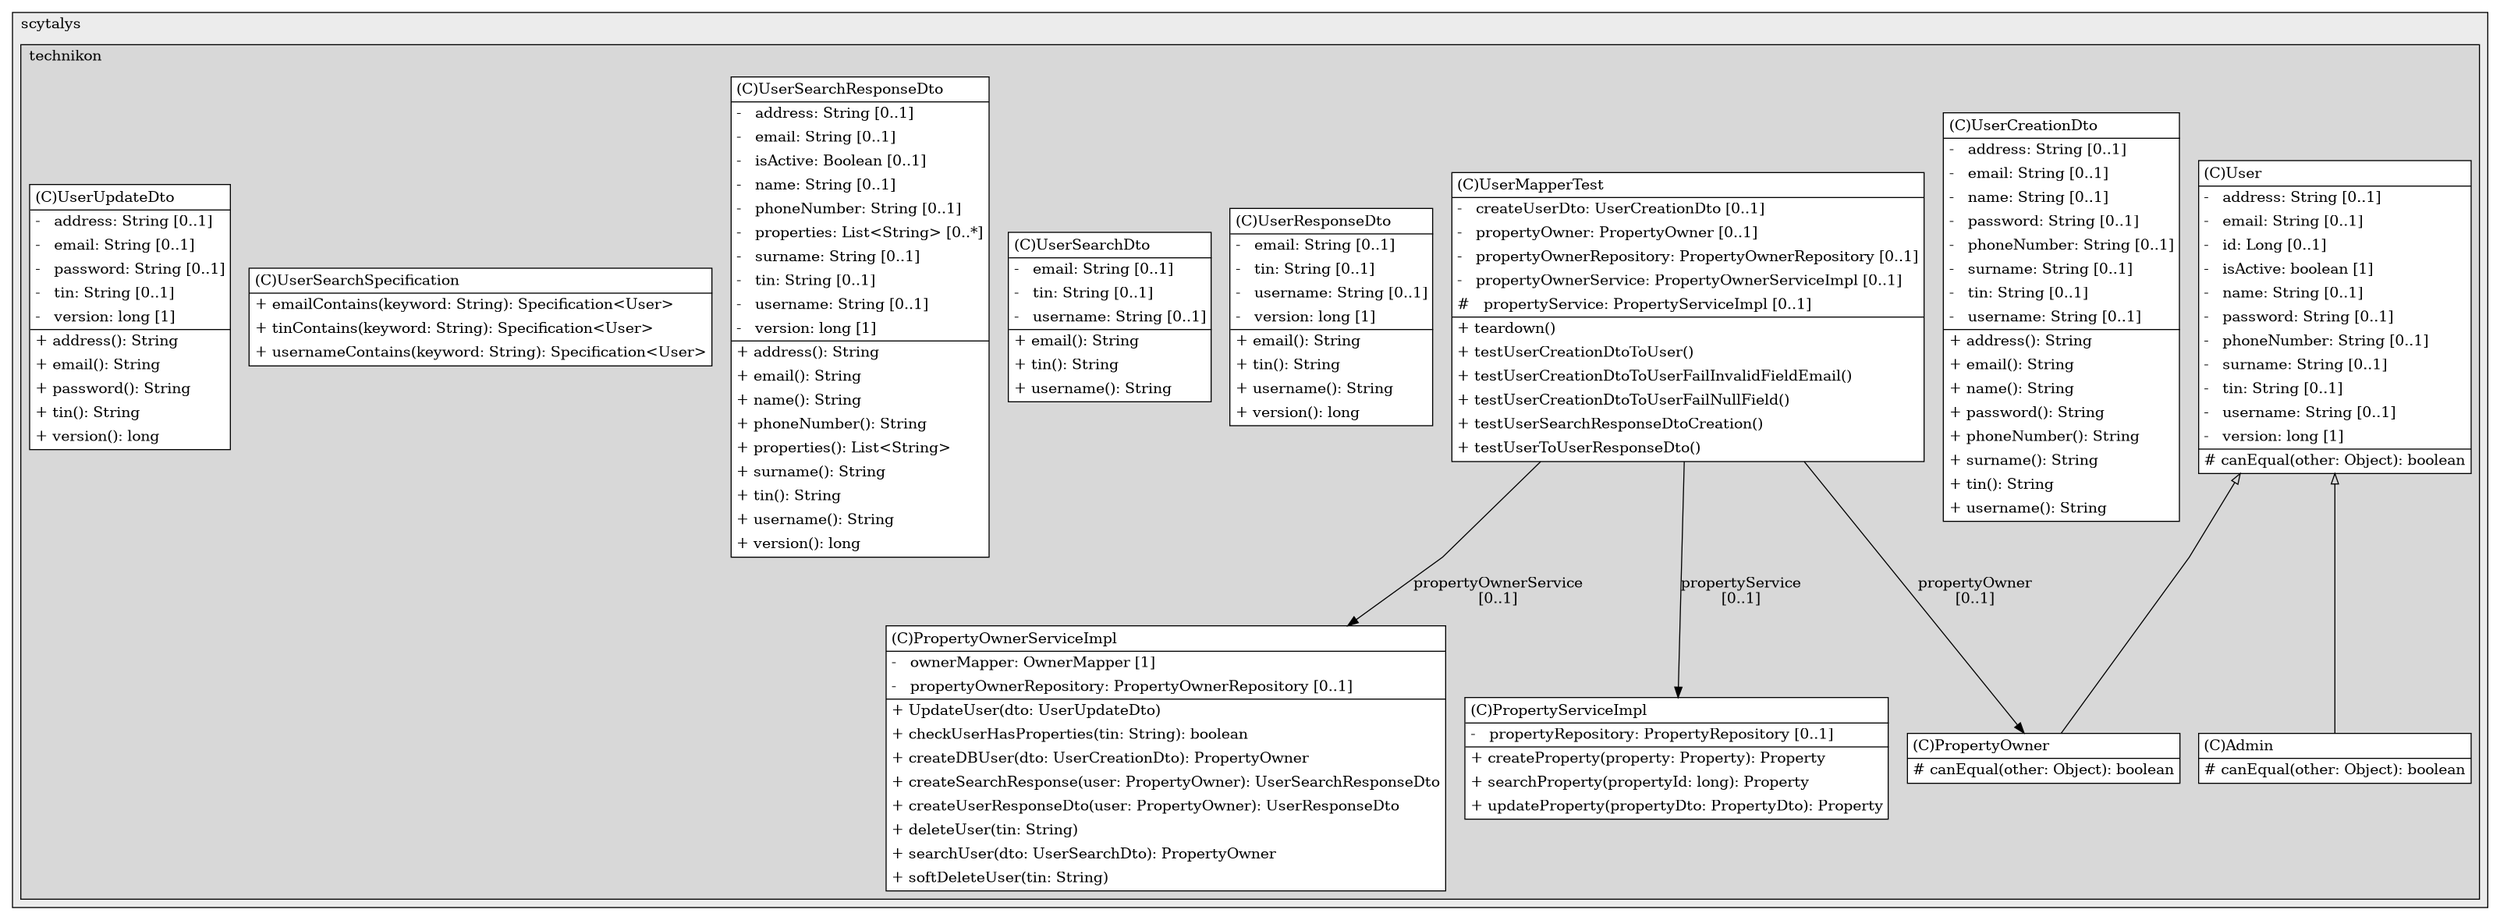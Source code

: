 @startuml

/' diagram meta data start
config=StructureConfiguration;
{
  "projectClassification": {
    "searchMode": "OpenProject", // OpenProject, AllProjects
    "includedProjects": "",
    "pathEndKeywords": "*.impl",
    "isClientPath": "",
    "isClientName": "",
    "isTestPath": "",
    "isTestName": "",
    "isMappingPath": "",
    "isMappingName": "",
    "isDataAccessPath": "",
    "isDataAccessName": "",
    "isDataStructurePath": "",
    "isDataStructureName": "",
    "isInterfaceStructuresPath": "",
    "isInterfaceStructuresName": "",
    "isEntryPointPath": "",
    "isEntryPointName": "",
    "treatFinalFieldsAsMandatory": false
  },
  "graphRestriction": {
    "classPackageExcludeFilter": "",
    "classPackageIncludeFilter": "",
    "classNameExcludeFilter": "",
    "classNameIncludeFilter": "",
    "methodNameExcludeFilter": "",
    "methodNameIncludeFilter": "",
    "removeByInheritance": "", // inheritance/annotation based filtering is done in a second step
    "removeByAnnotation": "",
    "removeByClassPackage": "", // cleanup the graph after inheritance/annotation based filtering is done
    "removeByClassName": "",
    "cutMappings": false,
    "cutEnum": true,
    "cutTests": true,
    "cutClient": true,
    "cutDataAccess": false,
    "cutInterfaceStructures": false,
    "cutDataStructures": false,
    "cutGetterAndSetter": true,
    "cutConstructors": true
  },
  "graphTraversal": {
    "forwardDepth": 6,
    "backwardDepth": 6,
    "classPackageExcludeFilter": "",
    "classPackageIncludeFilter": "",
    "classNameExcludeFilter": "",
    "classNameIncludeFilter": "",
    "methodNameExcludeFilter": "",
    "methodNameIncludeFilter": "",
    "hideMappings": false,
    "hideDataStructures": false,
    "hidePrivateMethods": true,
    "hideInterfaceCalls": true, // indirection: implementation -> interface (is hidden) -> implementation
    "onlyShowApplicationEntryPoints": false, // root node is included
    "useMethodCallsForStructureDiagram": "ForwardOnly" // ForwardOnly, BothDirections, No
  },
  "details": {
    "aggregation": "GroupByClass", // ByClass, GroupByClass, None
    "showClassGenericTypes": true,
    "showMethods": true,
    "showMethodParameterNames": true,
    "showMethodParameterTypes": true,
    "showMethodReturnType": true,
    "showPackageLevels": 2,
    "showDetailedClassStructure": true
  },
  "rootClass": "com.scytalys.technikon.mapper.UserMapperTest",
  "extensionCallbackMethod": "" // qualified.class.name#methodName - signature: public static String method(String)
}
diagram meta data end '/



digraph g {
    rankdir="TB"
    splines=polyline
    

'nodes 
subgraph cluster_197470096 { 
   	label=scytalys
	labeljust=l
	fillcolor="#ececec"
	style=filled
   
   subgraph cluster_882458853 { 
   	label=technikon
	labeljust=l
	fillcolor="#d8d8d8"
	style=filled
   
   Admin25216822[
	label=<<TABLE BORDER="1" CELLBORDER="0" CELLPADDING="4" CELLSPACING="0">
<TR><TD ALIGN="LEFT" >(C)Admin</TD></TR>
<HR/>
<TR><TD ALIGN="LEFT" ># canEqual(other: Object): boolean</TD></TR>
</TABLE>>
	style=filled
	margin=0
	shape=plaintext
	fillcolor="#FFFFFF"
];

PropertyOwner25216822[
	label=<<TABLE BORDER="1" CELLBORDER="0" CELLPADDING="4" CELLSPACING="0">
<TR><TD ALIGN="LEFT" >(C)PropertyOwner</TD></TR>
<HR/>
<TR><TD ALIGN="LEFT" ># canEqual(other: Object): boolean</TD></TR>
</TABLE>>
	style=filled
	margin=0
	shape=plaintext
	fillcolor="#FFFFFF"
];

PropertyOwnerServiceImpl124484289[
	label=<<TABLE BORDER="1" CELLBORDER="0" CELLPADDING="4" CELLSPACING="0">
<TR><TD ALIGN="LEFT" >(C)PropertyOwnerServiceImpl</TD></TR>
<HR/>
<TR><TD ALIGN="LEFT" >-   ownerMapper: OwnerMapper [1]</TD></TR>
<TR><TD ALIGN="LEFT" >-   propertyOwnerRepository: PropertyOwnerRepository [0..1]</TD></TR>
<HR/>
<TR><TD ALIGN="LEFT" >+ UpdateUser(dto: UserUpdateDto)</TD></TR>
<TR><TD ALIGN="LEFT" >+ checkUserHasProperties(tin: String): boolean</TD></TR>
<TR><TD ALIGN="LEFT" >+ createDBUser(dto: UserCreationDto): PropertyOwner</TD></TR>
<TR><TD ALIGN="LEFT" >+ createSearchResponse(user: PropertyOwner): UserSearchResponseDto</TD></TR>
<TR><TD ALIGN="LEFT" >+ createUserResponseDto(user: PropertyOwner): UserResponseDto</TD></TR>
<TR><TD ALIGN="LEFT" >+ deleteUser(tin: String)</TD></TR>
<TR><TD ALIGN="LEFT" >+ searchUser(dto: UserSearchDto): PropertyOwner</TD></TR>
<TR><TD ALIGN="LEFT" >+ softDeleteUser(tin: String)</TD></TR>
</TABLE>>
	style=filled
	margin=0
	shape=plaintext
	fillcolor="#FFFFFF"
];

PropertyServiceImpl124484289[
	label=<<TABLE BORDER="1" CELLBORDER="0" CELLPADDING="4" CELLSPACING="0">
<TR><TD ALIGN="LEFT" >(C)PropertyServiceImpl</TD></TR>
<HR/>
<TR><TD ALIGN="LEFT" >-   propertyRepository: PropertyRepository [0..1]</TD></TR>
<HR/>
<TR><TD ALIGN="LEFT" >+ createProperty(property: Property): Property</TD></TR>
<TR><TD ALIGN="LEFT" >+ searchProperty(propertyId: long): Property</TD></TR>
<TR><TD ALIGN="LEFT" >+ updateProperty(propertyDto: PropertyDto): Property</TD></TR>
</TABLE>>
	style=filled
	margin=0
	shape=plaintext
	fillcolor="#FFFFFF"
];

User25216822[
	label=<<TABLE BORDER="1" CELLBORDER="0" CELLPADDING="4" CELLSPACING="0">
<TR><TD ALIGN="LEFT" >(C)User</TD></TR>
<HR/>
<TR><TD ALIGN="LEFT" >-   address: String [0..1]</TD></TR>
<TR><TD ALIGN="LEFT" >-   email: String [0..1]</TD></TR>
<TR><TD ALIGN="LEFT" >-   id: Long [0..1]</TD></TR>
<TR><TD ALIGN="LEFT" >-   isActive: boolean [1]</TD></TR>
<TR><TD ALIGN="LEFT" >-   name: String [0..1]</TD></TR>
<TR><TD ALIGN="LEFT" >-   password: String [0..1]</TD></TR>
<TR><TD ALIGN="LEFT" >-   phoneNumber: String [0..1]</TD></TR>
<TR><TD ALIGN="LEFT" >-   surname: String [0..1]</TD></TR>
<TR><TD ALIGN="LEFT" >-   tin: String [0..1]</TD></TR>
<TR><TD ALIGN="LEFT" >-   username: String [0..1]</TD></TR>
<TR><TD ALIGN="LEFT" >-   version: long [1]</TD></TR>
<HR/>
<TR><TD ALIGN="LEFT" ># canEqual(other: Object): boolean</TD></TR>
</TABLE>>
	style=filled
	margin=0
	shape=plaintext
	fillcolor="#FFFFFF"
];

UserCreationDto686682215[
	label=<<TABLE BORDER="1" CELLBORDER="0" CELLPADDING="4" CELLSPACING="0">
<TR><TD ALIGN="LEFT" >(C)UserCreationDto</TD></TR>
<HR/>
<TR><TD ALIGN="LEFT" >-   address: String [0..1]</TD></TR>
<TR><TD ALIGN="LEFT" >-   email: String [0..1]</TD></TR>
<TR><TD ALIGN="LEFT" >-   name: String [0..1]</TD></TR>
<TR><TD ALIGN="LEFT" >-   password: String [0..1]</TD></TR>
<TR><TD ALIGN="LEFT" >-   phoneNumber: String [0..1]</TD></TR>
<TR><TD ALIGN="LEFT" >-   surname: String [0..1]</TD></TR>
<TR><TD ALIGN="LEFT" >-   tin: String [0..1]</TD></TR>
<TR><TD ALIGN="LEFT" >-   username: String [0..1]</TD></TR>
<HR/>
<TR><TD ALIGN="LEFT" >+ address(): String</TD></TR>
<TR><TD ALIGN="LEFT" >+ email(): String</TD></TR>
<TR><TD ALIGN="LEFT" >+ name(): String</TD></TR>
<TR><TD ALIGN="LEFT" >+ password(): String</TD></TR>
<TR><TD ALIGN="LEFT" >+ phoneNumber(): String</TD></TR>
<TR><TD ALIGN="LEFT" >+ surname(): String</TD></TR>
<TR><TD ALIGN="LEFT" >+ tin(): String</TD></TR>
<TR><TD ALIGN="LEFT" >+ username(): String</TD></TR>
</TABLE>>
	style=filled
	margin=0
	shape=plaintext
	fillcolor="#FFFFFF"
];

UserMapperTest219619911[
	label=<<TABLE BORDER="1" CELLBORDER="0" CELLPADDING="4" CELLSPACING="0">
<TR><TD ALIGN="LEFT" >(C)UserMapperTest</TD></TR>
<HR/>
<TR><TD ALIGN="LEFT" >-   createUserDto: UserCreationDto [0..1]</TD></TR>
<TR><TD ALIGN="LEFT" >-   propertyOwner: PropertyOwner [0..1]</TD></TR>
<TR><TD ALIGN="LEFT" >-   propertyOwnerRepository: PropertyOwnerRepository [0..1]</TD></TR>
<TR><TD ALIGN="LEFT" >-   propertyOwnerService: PropertyOwnerServiceImpl [0..1]</TD></TR>
<TR><TD ALIGN="LEFT" >#   propertyService: PropertyServiceImpl [0..1]</TD></TR>
<HR/>
<TR><TD ALIGN="LEFT" >+ teardown()</TD></TR>
<TR><TD ALIGN="LEFT" >+ testUserCreationDtoToUser()</TD></TR>
<TR><TD ALIGN="LEFT" >+ testUserCreationDtoToUserFailInvalidFieldEmail()</TD></TR>
<TR><TD ALIGN="LEFT" >+ testUserCreationDtoToUserFailNullField()</TD></TR>
<TR><TD ALIGN="LEFT" >+ testUserSearchResponseDtoCreation()</TD></TR>
<TR><TD ALIGN="LEFT" >+ testUserToUserResponseDto()</TD></TR>
</TABLE>>
	style=filled
	margin=0
	shape=plaintext
	fillcolor="#FFFFFF"
];

UserResponseDto686682215[
	label=<<TABLE BORDER="1" CELLBORDER="0" CELLPADDING="4" CELLSPACING="0">
<TR><TD ALIGN="LEFT" >(C)UserResponseDto</TD></TR>
<HR/>
<TR><TD ALIGN="LEFT" >-   email: String [0..1]</TD></TR>
<TR><TD ALIGN="LEFT" >-   tin: String [0..1]</TD></TR>
<TR><TD ALIGN="LEFT" >-   username: String [0..1]</TD></TR>
<TR><TD ALIGN="LEFT" >-   version: long [1]</TD></TR>
<HR/>
<TR><TD ALIGN="LEFT" >+ email(): String</TD></TR>
<TR><TD ALIGN="LEFT" >+ tin(): String</TD></TR>
<TR><TD ALIGN="LEFT" >+ username(): String</TD></TR>
<TR><TD ALIGN="LEFT" >+ version(): long</TD></TR>
</TABLE>>
	style=filled
	margin=0
	shape=plaintext
	fillcolor="#FFFFFF"
];

UserSearchDto686682215[
	label=<<TABLE BORDER="1" CELLBORDER="0" CELLPADDING="4" CELLSPACING="0">
<TR><TD ALIGN="LEFT" >(C)UserSearchDto</TD></TR>
<HR/>
<TR><TD ALIGN="LEFT" >-   email: String [0..1]</TD></TR>
<TR><TD ALIGN="LEFT" >-   tin: String [0..1]</TD></TR>
<TR><TD ALIGN="LEFT" >-   username: String [0..1]</TD></TR>
<HR/>
<TR><TD ALIGN="LEFT" >+ email(): String</TD></TR>
<TR><TD ALIGN="LEFT" >+ tin(): String</TD></TR>
<TR><TD ALIGN="LEFT" >+ username(): String</TD></TR>
</TABLE>>
	style=filled
	margin=0
	shape=plaintext
	fillcolor="#FFFFFF"
];

UserSearchResponseDto686682215[
	label=<<TABLE BORDER="1" CELLBORDER="0" CELLPADDING="4" CELLSPACING="0">
<TR><TD ALIGN="LEFT" >(C)UserSearchResponseDto</TD></TR>
<HR/>
<TR><TD ALIGN="LEFT" >-   address: String [0..1]</TD></TR>
<TR><TD ALIGN="LEFT" >-   email: String [0..1]</TD></TR>
<TR><TD ALIGN="LEFT" >-   isActive: Boolean [0..1]</TD></TR>
<TR><TD ALIGN="LEFT" >-   name: String [0..1]</TD></TR>
<TR><TD ALIGN="LEFT" >-   phoneNumber: String [0..1]</TD></TR>
<TR><TD ALIGN="LEFT" >-   properties: List&lt;String&gt; [0..*]</TD></TR>
<TR><TD ALIGN="LEFT" >-   surname: String [0..1]</TD></TR>
<TR><TD ALIGN="LEFT" >-   tin: String [0..1]</TD></TR>
<TR><TD ALIGN="LEFT" >-   username: String [0..1]</TD></TR>
<TR><TD ALIGN="LEFT" >-   version: long [1]</TD></TR>
<HR/>
<TR><TD ALIGN="LEFT" >+ address(): String</TD></TR>
<TR><TD ALIGN="LEFT" >+ email(): String</TD></TR>
<TR><TD ALIGN="LEFT" >+ name(): String</TD></TR>
<TR><TD ALIGN="LEFT" >+ phoneNumber(): String</TD></TR>
<TR><TD ALIGN="LEFT" >+ properties(): List&lt;String&gt;</TD></TR>
<TR><TD ALIGN="LEFT" >+ surname(): String</TD></TR>
<TR><TD ALIGN="LEFT" >+ tin(): String</TD></TR>
<TR><TD ALIGN="LEFT" >+ username(): String</TD></TR>
<TR><TD ALIGN="LEFT" >+ version(): long</TD></TR>
</TABLE>>
	style=filled
	margin=0
	shape=plaintext
	fillcolor="#FFFFFF"
];

UserSearchSpecification735909841[
	label=<<TABLE BORDER="1" CELLBORDER="0" CELLPADDING="4" CELLSPACING="0">
<TR><TD ALIGN="LEFT" >(C)UserSearchSpecification</TD></TR>
<HR/>
<TR><TD ALIGN="LEFT" >+ emailContains(keyword: String): Specification&lt;User&gt;</TD></TR>
<TR><TD ALIGN="LEFT" >+ tinContains(keyword: String): Specification&lt;User&gt;</TD></TR>
<TR><TD ALIGN="LEFT" >+ usernameContains(keyword: String): Specification&lt;User&gt;</TD></TR>
</TABLE>>
	style=filled
	margin=0
	shape=plaintext
	fillcolor="#FFFFFF"
];

UserUpdateDto686682215[
	label=<<TABLE BORDER="1" CELLBORDER="0" CELLPADDING="4" CELLSPACING="0">
<TR><TD ALIGN="LEFT" >(C)UserUpdateDto</TD></TR>
<HR/>
<TR><TD ALIGN="LEFT" >-   address: String [0..1]</TD></TR>
<TR><TD ALIGN="LEFT" >-   email: String [0..1]</TD></TR>
<TR><TD ALIGN="LEFT" >-   password: String [0..1]</TD></TR>
<TR><TD ALIGN="LEFT" >-   tin: String [0..1]</TD></TR>
<TR><TD ALIGN="LEFT" >-   version: long [1]</TD></TR>
<HR/>
<TR><TD ALIGN="LEFT" >+ address(): String</TD></TR>
<TR><TD ALIGN="LEFT" >+ email(): String</TD></TR>
<TR><TD ALIGN="LEFT" >+ password(): String</TD></TR>
<TR><TD ALIGN="LEFT" >+ tin(): String</TD></TR>
<TR><TD ALIGN="LEFT" >+ version(): long</TD></TR>
</TABLE>>
	style=filled
	margin=0
	shape=plaintext
	fillcolor="#FFFFFF"
];
} 
} 

'edges    
User25216822 -> Admin25216822[arrowhead=none, arrowtail=empty, dir=both];
User25216822 -> PropertyOwner25216822[arrowhead=none, arrowtail=empty, dir=both];
UserMapperTest219619911 -> PropertyOwner25216822[label="propertyOwner
[0..1]"];
UserMapperTest219619911 -> PropertyOwnerServiceImpl124484289[label="propertyOwnerService
[0..1]"];
UserMapperTest219619911 -> PropertyServiceImpl124484289[label="propertyService
[0..1]"];
    
}
@enduml